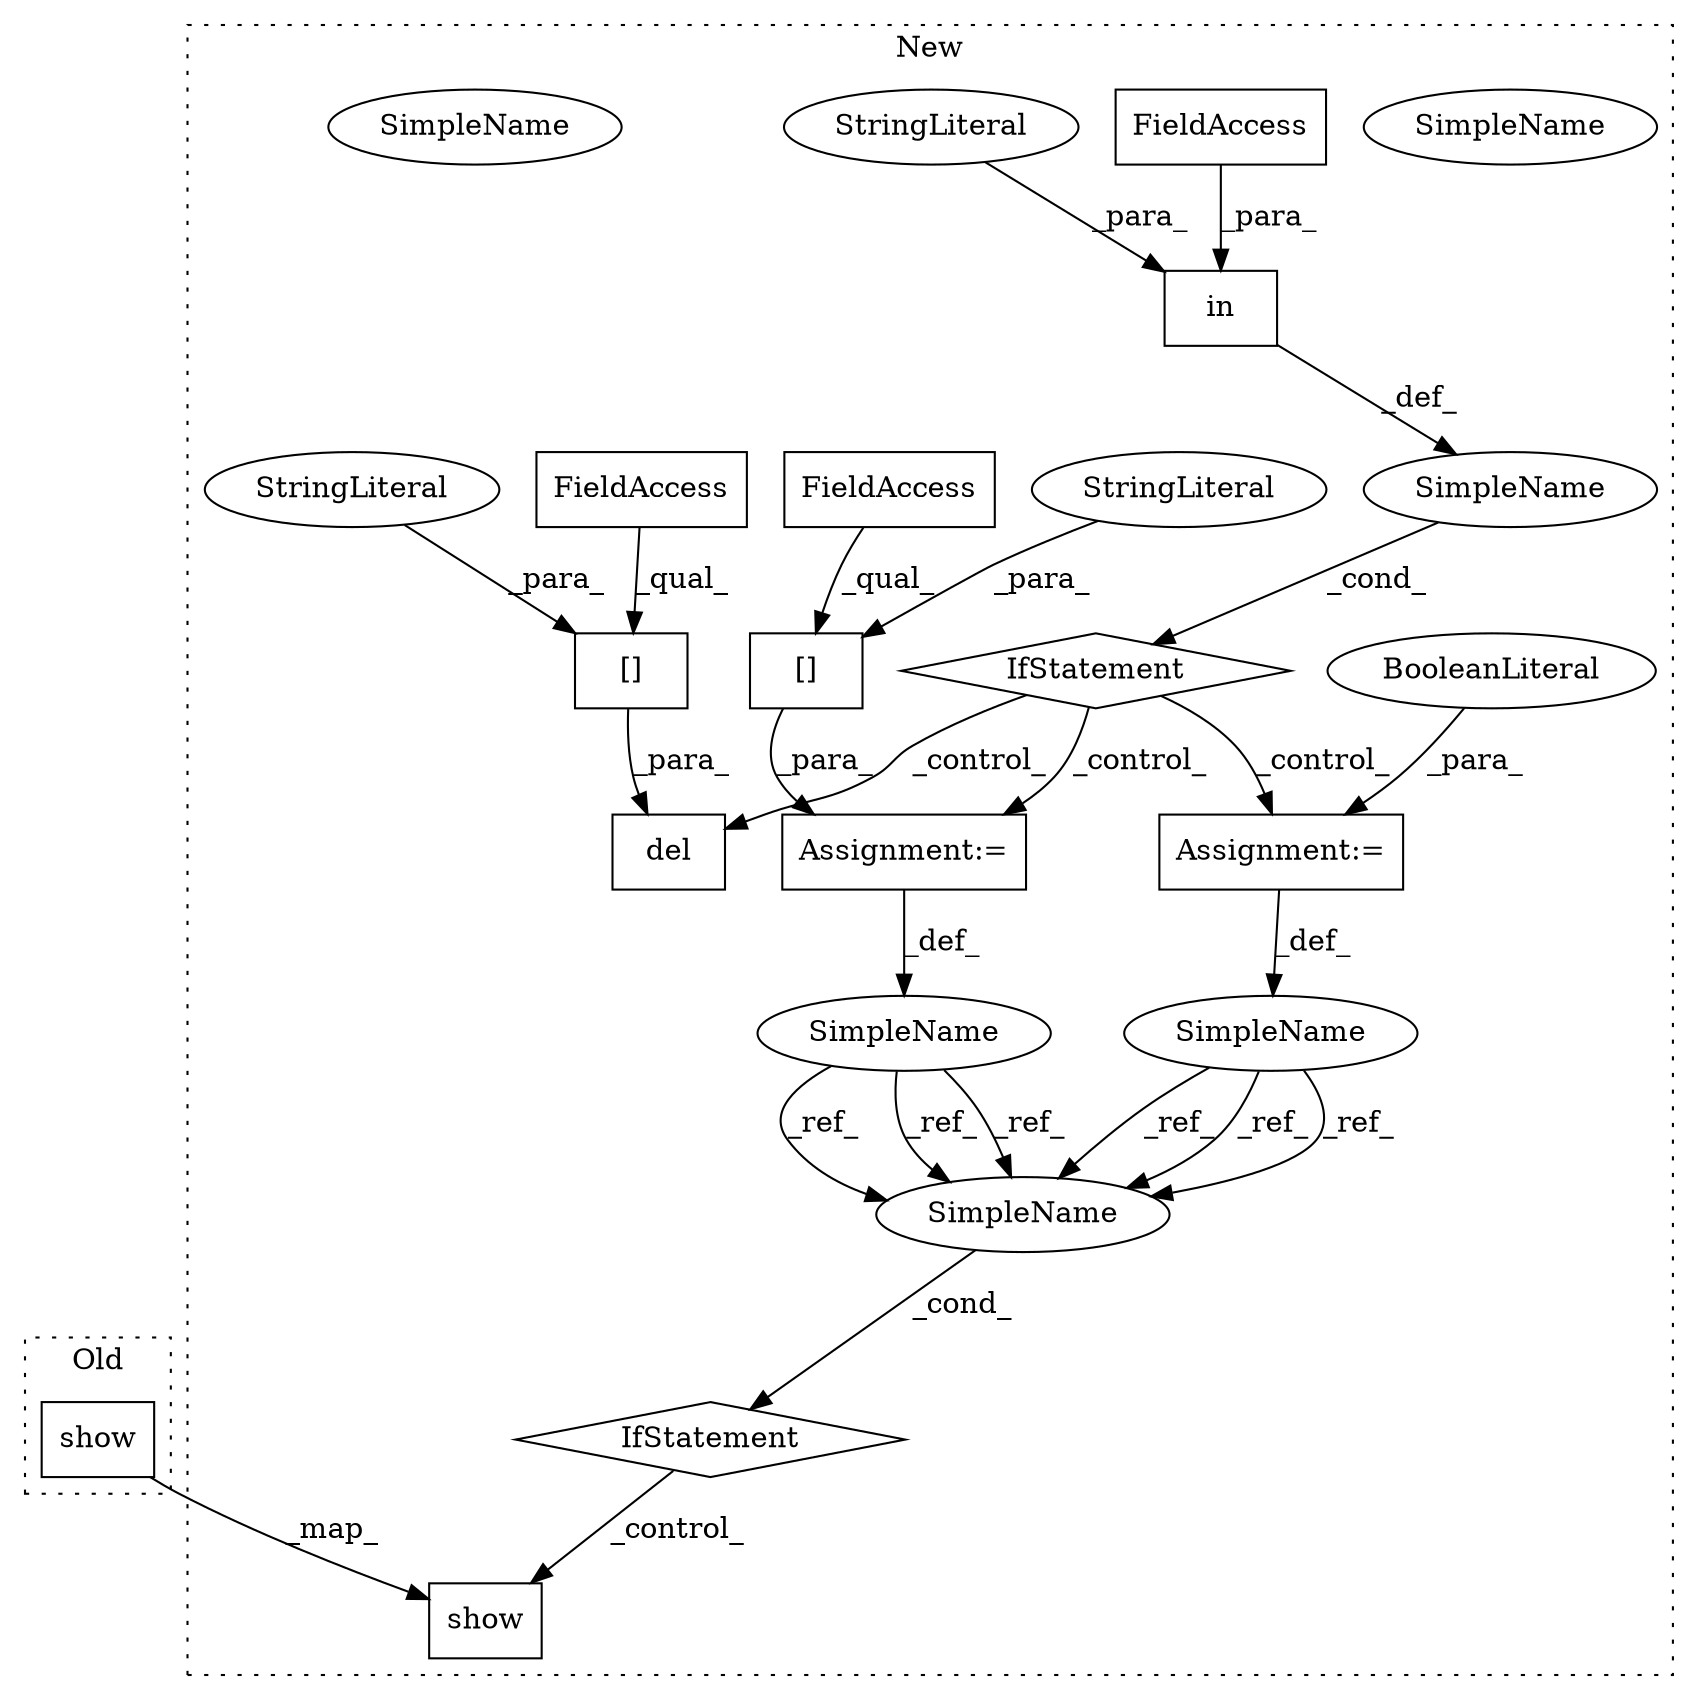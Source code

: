 digraph G {
subgraph cluster0 {
1 [label="show" a="32" s="11051" l="6" shape="box"];
label = "Old";
style="dotted";
}
subgraph cluster1 {
2 [label="show" a="32" s="11306" l="6" shape="box"];
3 [label="IfStatement" a="25" s="11270,11278" l="4,2" shape="diamond"];
4 [label="SimpleName" a="42" s="11274" l="4" shape="ellipse"];
5 [label="SimpleName" a="42" s="2000" l="4" shape="ellipse"];
6 [label="Assignment:=" a="7" s="2004" l="1" shape="box"];
7 [label="BooleanLiteral" a="9" s="2005" l="4" shape="ellipse"];
8 [label="in" a="105" s="1906" l="16" shape="box"];
9 [label="SimpleName" a="42" s="" l="" shape="ellipse"];
10 [label="IfStatement" a="25" s="1898,1922" l="8,2" shape="diamond"];
11 [label="FieldAccess" a="22" s="1916" l="6" shape="box"];
12 [label="SimpleName" a="42" s="1932" l="4" shape="ellipse"];
13 [label="del" a="32" s="1959,1977" l="4,1" shape="box"];
14 [label="[]" a="2" s="1963,1976" l="7,1" shape="box"];
15 [label="FieldAccess" a="22" s="1963" l="6" shape="box"];
16 [label="StringLiteral" a="45" s="1906" l="6" shape="ellipse"];
17 [label="StringLiteral" a="45" s="1970" l="6" shape="ellipse"];
18 [label="Assignment:=" a="7" s="1936" l="1" shape="box"];
19 [label="[]" a="2" s="1937,1950" l="7,1" shape="box"];
20 [label="FieldAccess" a="22" s="1937" l="6" shape="box"];
21 [label="StringLiteral" a="45" s="1944" l="6" shape="ellipse"];
22 [label="SimpleName" a="42" s="11274" l="4" shape="ellipse"];
23 [label="SimpleName" a="42" s="11274" l="4" shape="ellipse"];
label = "New";
style="dotted";
}
1 -> 2 [label="_map_"];
3 -> 2 [label="_control_"];
5 -> 23 [label="_ref_"];
5 -> 23 [label="_ref_"];
5 -> 23 [label="_ref_"];
6 -> 5 [label="_def_"];
7 -> 6 [label="_para_"];
8 -> 9 [label="_def_"];
9 -> 10 [label="_cond_"];
10 -> 18 [label="_control_"];
10 -> 6 [label="_control_"];
10 -> 13 [label="_control_"];
11 -> 8 [label="_para_"];
12 -> 23 [label="_ref_"];
12 -> 23 [label="_ref_"];
12 -> 23 [label="_ref_"];
14 -> 13 [label="_para_"];
15 -> 14 [label="_qual_"];
16 -> 8 [label="_para_"];
17 -> 14 [label="_para_"];
18 -> 12 [label="_def_"];
19 -> 18 [label="_para_"];
20 -> 19 [label="_qual_"];
21 -> 19 [label="_para_"];
23 -> 3 [label="_cond_"];
}